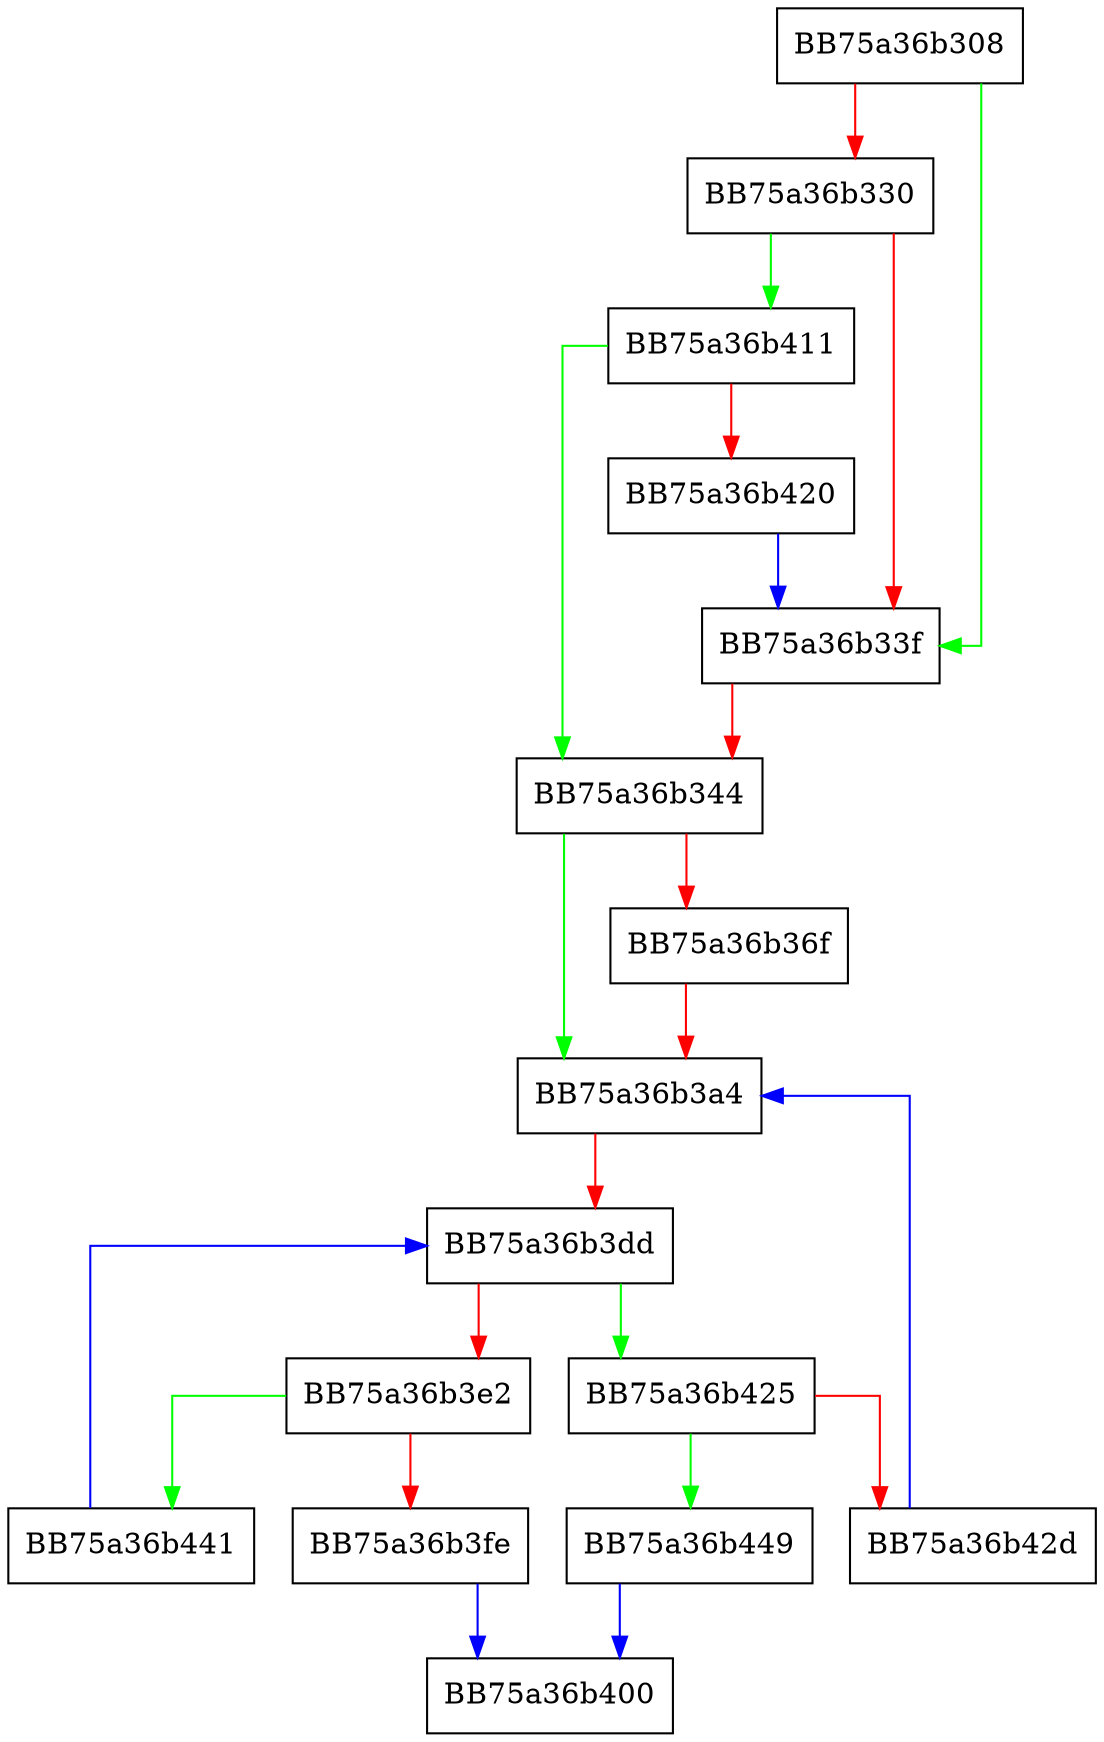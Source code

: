 digraph get_group_index {
  node [shape="box"];
  graph [splines=ortho];
  BB75a36b308 -> BB75a36b33f [color="green"];
  BB75a36b308 -> BB75a36b330 [color="red"];
  BB75a36b330 -> BB75a36b411 [color="green"];
  BB75a36b330 -> BB75a36b33f [color="red"];
  BB75a36b33f -> BB75a36b344 [color="red"];
  BB75a36b344 -> BB75a36b3a4 [color="green"];
  BB75a36b344 -> BB75a36b36f [color="red"];
  BB75a36b36f -> BB75a36b3a4 [color="red"];
  BB75a36b3a4 -> BB75a36b3dd [color="red"];
  BB75a36b3dd -> BB75a36b425 [color="green"];
  BB75a36b3dd -> BB75a36b3e2 [color="red"];
  BB75a36b3e2 -> BB75a36b441 [color="green"];
  BB75a36b3e2 -> BB75a36b3fe [color="red"];
  BB75a36b3fe -> BB75a36b400 [color="blue"];
  BB75a36b411 -> BB75a36b344 [color="green"];
  BB75a36b411 -> BB75a36b420 [color="red"];
  BB75a36b420 -> BB75a36b33f [color="blue"];
  BB75a36b425 -> BB75a36b449 [color="green"];
  BB75a36b425 -> BB75a36b42d [color="red"];
  BB75a36b42d -> BB75a36b3a4 [color="blue"];
  BB75a36b441 -> BB75a36b3dd [color="blue"];
  BB75a36b449 -> BB75a36b400 [color="blue"];
}